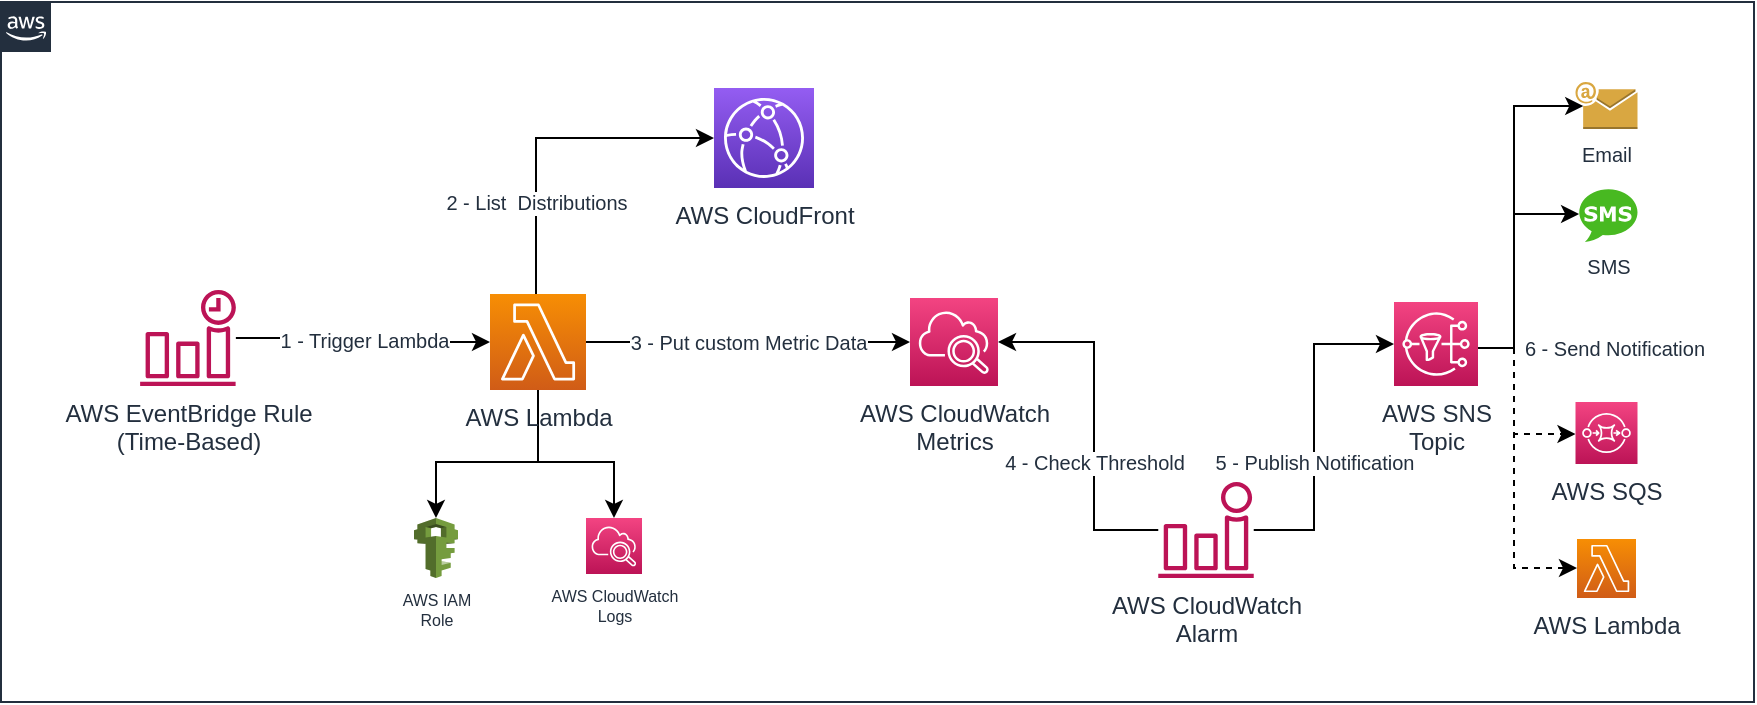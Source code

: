 <mxfile version="14.1.8" type="device" pages="2"><diagram id="MJKhAzpoE2ZVBy4jr5PL" name="accounts"><mxGraphModel dx="1056" dy="1777" grid="1" gridSize="10" guides="1" tooltips="1" connect="1" arrows="1" fold="1" page="1" pageScale="1" pageWidth="850" pageHeight="1100" math="0" shadow="0"><root><mxCell id="0"/><mxCell id="1" parent="0"/><mxCell id="7G6Qd8oyD656pq1kLmSN-3" value="" style="points=[[0,0],[0.25,0],[0.5,0],[0.75,0],[1,0],[1,0.25],[1,0.5],[1,0.75],[1,1],[0.75,1],[0.5,1],[0.25,1],[0,1],[0,0.75],[0,0.5],[0,0.25]];outlineConnect=0;gradientColor=none;html=1;whiteSpace=wrap;fontSize=12;fontStyle=0;shape=mxgraph.aws4.group;grIcon=mxgraph.aws4.group_aws_cloud_alt;strokeColor=#232F3E;fillColor=none;verticalAlign=top;align=left;spacingLeft=30;fontColor=#232F3E;dashed=0;" parent="1" vertex="1"><mxGeometry x="43.5" y="-80" width="876.5" height="350" as="geometry"/></mxCell><mxCell id="x0wVYJt5MhN7FxPyFK4X-3" value="2 - List&amp;nbsp; Distributions" style="edgeStyle=orthogonalEdgeStyle;rounded=0;orthogonalLoop=1;jettySize=auto;html=1;startArrow=none;startFill=0;fontSize=10;fontColor=#232F3E;" edge="1" parent="1" source="x0wVYJt5MhN7FxPyFK4X-1" target="x0wVYJt5MhN7FxPyFK4X-2"><mxGeometry x="-0.449" relative="1" as="geometry"><Array as="points"><mxPoint x="311" y="10"/><mxPoint x="311" y="10"/></Array><mxPoint as="offset"/></mxGeometry></mxCell><mxCell id="x0wVYJt5MhN7FxPyFK4X-5" value="3 - Put custom Metric Data" style="edgeStyle=orthogonalEdgeStyle;rounded=0;orthogonalLoop=1;jettySize=auto;html=1;startArrow=none;startFill=0;fontSize=10;fontColor=#232F3E;" edge="1" parent="1" source="x0wVYJt5MhN7FxPyFK4X-1" target="x0wVYJt5MhN7FxPyFK4X-4"><mxGeometry relative="1" as="geometry"/></mxCell><mxCell id="x0wVYJt5MhN7FxPyFK4X-27" style="edgeStyle=orthogonalEdgeStyle;rounded=0;orthogonalLoop=1;jettySize=auto;html=1;entryX=0.5;entryY=0;entryDx=0;entryDy=0;entryPerimeter=0;startArrow=none;startFill=0;endArrow=classic;endFill=1;fontSize=8;fontColor=#232F3E;" edge="1" parent="1" source="x0wVYJt5MhN7FxPyFK4X-1" target="x0wVYJt5MhN7FxPyFK4X-25"><mxGeometry relative="1" as="geometry"><Array as="points"><mxPoint x="312" y="150"/><mxPoint x="261" y="150"/></Array></mxGeometry></mxCell><mxCell id="x0wVYJt5MhN7FxPyFK4X-29" style="edgeStyle=orthogonalEdgeStyle;rounded=0;orthogonalLoop=1;jettySize=auto;html=1;startArrow=none;startFill=0;endArrow=classic;endFill=1;fontSize=8;fontColor=#232F3E;" edge="1" parent="1" source="x0wVYJt5MhN7FxPyFK4X-1" target="x0wVYJt5MhN7FxPyFK4X-26"><mxGeometry relative="1" as="geometry"><Array as="points"><mxPoint x="312" y="150"/><mxPoint x="350" y="150"/></Array></mxGeometry></mxCell><mxCell id="x0wVYJt5MhN7FxPyFK4X-1" value="AWS Lambda" style="outlineConnect=0;fontColor=#232F3E;gradientColor=#F78E04;gradientDirection=north;fillColor=#D05C17;strokeColor=#ffffff;dashed=0;verticalLabelPosition=bottom;verticalAlign=top;align=center;html=1;fontSize=12;fontStyle=0;aspect=fixed;shape=mxgraph.aws4.resourceIcon;resIcon=mxgraph.aws4.lambda;" vertex="1" parent="1"><mxGeometry x="288" y="66" width="48" height="48" as="geometry"/></mxCell><mxCell id="x0wVYJt5MhN7FxPyFK4X-2" value="AWS CloudFront" style="outlineConnect=0;fontColor=#232F3E;gradientColor=#945DF2;gradientDirection=north;fillColor=#5A30B5;strokeColor=#ffffff;dashed=0;verticalLabelPosition=bottom;verticalAlign=top;align=center;html=1;fontSize=12;fontStyle=0;aspect=fixed;shape=mxgraph.aws4.resourceIcon;resIcon=mxgraph.aws4.cloudfront;" vertex="1" parent="1"><mxGeometry x="400" y="-37.01" width="50" height="50" as="geometry"/></mxCell><mxCell id="x0wVYJt5MhN7FxPyFK4X-9" value="4 - Check Threshold" style="edgeStyle=orthogonalEdgeStyle;rounded=0;orthogonalLoop=1;jettySize=auto;html=1;startArrow=classic;startFill=1;fontSize=10;fontColor=#232F3E;endArrow=none;endFill=0;" edge="1" parent="1" source="x0wVYJt5MhN7FxPyFK4X-4" target="x0wVYJt5MhN7FxPyFK4X-8"><mxGeometry x="0.241" relative="1" as="geometry"><Array as="points"><mxPoint x="590" y="90"/><mxPoint x="590" y="184"/></Array><mxPoint as="offset"/></mxGeometry></mxCell><mxCell id="x0wVYJt5MhN7FxPyFK4X-4" value="AWS CloudWatch&lt;br&gt;Metrics" style="outlineConnect=0;fontColor=#232F3E;gradientColor=#F34482;gradientDirection=north;fillColor=#BC1356;strokeColor=#ffffff;dashed=0;verticalLabelPosition=bottom;verticalAlign=top;align=center;html=1;fontSize=12;fontStyle=0;aspect=fixed;shape=mxgraph.aws4.resourceIcon;resIcon=mxgraph.aws4.cloudwatch_2;" vertex="1" parent="1"><mxGeometry x="498" y="68" width="44" height="44" as="geometry"/></mxCell><mxCell id="x0wVYJt5MhN7FxPyFK4X-7" value="1 - Trigger Lambda" style="edgeStyle=orthogonalEdgeStyle;rounded=0;orthogonalLoop=1;jettySize=auto;html=1;startArrow=none;startFill=0;fontSize=10;fontColor=#232F3E;" edge="1" parent="1" source="x0wVYJt5MhN7FxPyFK4X-6" target="x0wVYJt5MhN7FxPyFK4X-1"><mxGeometry relative="1" as="geometry"/></mxCell><mxCell id="x0wVYJt5MhN7FxPyFK4X-6" value="AWS EventBridge Rule &lt;br&gt;(Time-Based)" style="outlineConnect=0;fontColor=#232F3E;gradientColor=none;fillColor=#BC1356;strokeColor=none;dashed=0;verticalLabelPosition=bottom;verticalAlign=top;align=center;html=1;fontSize=12;fontStyle=0;aspect=fixed;pointerEvents=1;shape=mxgraph.aws4.event_time_based;" vertex="1" parent="1"><mxGeometry x="113" y="64" width="48" height="48" as="geometry"/></mxCell><mxCell id="x0wVYJt5MhN7FxPyFK4X-15" value="5 - Publish Notification" style="edgeStyle=orthogonalEdgeStyle;rounded=0;orthogonalLoop=1;jettySize=auto;html=1;startArrow=none;startFill=0;endArrow=classic;endFill=1;fontSize=10;fontColor=#232F3E;" edge="1" parent="1" source="x0wVYJt5MhN7FxPyFK4X-8" target="x0wVYJt5MhN7FxPyFK4X-12"><mxGeometry x="-0.214" relative="1" as="geometry"><Array as="points"><mxPoint x="700" y="184"/><mxPoint x="700" y="91"/></Array><mxPoint as="offset"/></mxGeometry></mxCell><mxCell id="x0wVYJt5MhN7FxPyFK4X-8" value="AWS CloudWatch&lt;br&gt;Alarm" style="outlineConnect=0;fontColor=#232F3E;gradientColor=none;fillColor=#BC1356;strokeColor=none;dashed=0;verticalLabelPosition=bottom;verticalAlign=top;align=center;html=1;fontSize=12;fontStyle=0;aspect=fixed;pointerEvents=1;shape=mxgraph.aws4.alarm;" vertex="1" parent="1"><mxGeometry x="622" y="160" width="48" height="48" as="geometry"/></mxCell><mxCell id="x0wVYJt5MhN7FxPyFK4X-21" style="edgeStyle=orthogonalEdgeStyle;rounded=0;orthogonalLoop=1;jettySize=auto;html=1;entryX=0.125;entryY=0.51;entryDx=0;entryDy=0;entryPerimeter=0;startArrow=none;startFill=0;endArrow=classic;endFill=1;fontSize=10;fontColor=#232F3E;" edge="1" parent="1" target="x0wVYJt5MhN7FxPyFK4X-16"><mxGeometry relative="1" as="geometry"><mxPoint x="782" y="93" as="sourcePoint"/><Array as="points"><mxPoint x="800" y="93"/><mxPoint x="800" y="-28"/></Array></mxGeometry></mxCell><mxCell id="x0wVYJt5MhN7FxPyFK4X-22" style="edgeStyle=orthogonalEdgeStyle;rounded=0;orthogonalLoop=1;jettySize=auto;html=1;startArrow=none;startFill=0;endArrow=classic;endFill=1;fontSize=10;fontColor=#232F3E;" edge="1" parent="1" target="x0wVYJt5MhN7FxPyFK4X-17"><mxGeometry relative="1" as="geometry"><mxPoint x="782" y="93" as="sourcePoint"/><Array as="points"><mxPoint x="800" y="93"/><mxPoint x="800" y="26"/></Array></mxGeometry></mxCell><mxCell id="x0wVYJt5MhN7FxPyFK4X-23" style="edgeStyle=orthogonalEdgeStyle;rounded=0;orthogonalLoop=1;jettySize=auto;html=1;startArrow=none;startFill=0;endArrow=classic;endFill=1;fontSize=10;fontColor=#232F3E;dashed=1;" edge="1" parent="1" target="x0wVYJt5MhN7FxPyFK4X-18"><mxGeometry relative="1" as="geometry"><mxPoint x="782" y="93" as="sourcePoint"/><Array as="points"><mxPoint x="800" y="93"/><mxPoint x="800" y="136"/></Array></mxGeometry></mxCell><mxCell id="x0wVYJt5MhN7FxPyFK4X-24" value="6 - Send Notification" style="edgeStyle=orthogonalEdgeStyle;rounded=0;orthogonalLoop=1;jettySize=auto;html=1;dashed=1;startArrow=none;startFill=0;endArrow=classic;endFill=1;fontSize=10;fontColor=#232F3E;" edge="1" parent="1"><mxGeometry x="-0.774" y="50" relative="1" as="geometry"><mxPoint x="782" y="93" as="sourcePoint"/><mxPoint x="831.5" y="203" as="targetPoint"/><Array as="points"><mxPoint x="800" y="93"/><mxPoint x="800" y="203"/></Array><mxPoint as="offset"/></mxGeometry></mxCell><mxCell id="x0wVYJt5MhN7FxPyFK4X-12" value="AWS SNS&lt;br&gt;Topic" style="outlineConnect=0;fontColor=#232F3E;gradientColor=#F34482;gradientDirection=north;fillColor=#BC1356;strokeColor=#ffffff;dashed=0;verticalLabelPosition=bottom;verticalAlign=top;align=center;html=1;fontSize=12;fontStyle=0;aspect=fixed;shape=mxgraph.aws4.resourceIcon;resIcon=mxgraph.aws4.sns;" vertex="1" parent="1"><mxGeometry x="740" y="70" width="42" height="42" as="geometry"/></mxCell><mxCell id="x0wVYJt5MhN7FxPyFK4X-16" value="Email" style="outlineConnect=0;dashed=0;verticalLabelPosition=bottom;verticalAlign=top;align=center;html=1;shape=mxgraph.aws3.email;fillColor=#D9A741;gradientColor=none;fontSize=10;fontColor=#232F3E;" vertex="1" parent="1"><mxGeometry x="830.75" y="-40" width="31" height="23.54" as="geometry"/></mxCell><mxCell id="x0wVYJt5MhN7FxPyFK4X-17" value="SMS" style="dashed=0;outlineConnect=0;html=1;align=center;labelPosition=center;verticalLabelPosition=bottom;verticalAlign=top;shape=mxgraph.weblogos.sms;fillColor=#48B921;strokeColor=none;fontSize=10;fontColor=#232F3E;" vertex="1" parent="1"><mxGeometry x="832.55" y="12.99" width="29.2" height="27.01" as="geometry"/></mxCell><mxCell id="x0wVYJt5MhN7FxPyFK4X-18" value="AWS SQS" style="outlineConnect=0;fontColor=#232F3E;gradientColor=#F34482;gradientDirection=north;fillColor=#BC1356;strokeColor=#ffffff;dashed=0;verticalLabelPosition=bottom;verticalAlign=top;align=center;html=1;fontSize=12;fontStyle=0;aspect=fixed;shape=mxgraph.aws4.resourceIcon;resIcon=mxgraph.aws4.sqs;" vertex="1" parent="1"><mxGeometry x="830.75" y="120" width="31" height="31" as="geometry"/></mxCell><mxCell id="x0wVYJt5MhN7FxPyFK4X-19" value="AWS Lambda" style="outlineConnect=0;fontColor=#232F3E;gradientColor=#F78E04;gradientDirection=north;fillColor=#D05C17;strokeColor=#ffffff;dashed=0;verticalLabelPosition=bottom;verticalAlign=top;align=center;html=1;fontSize=12;fontStyle=0;aspect=fixed;shape=mxgraph.aws4.resourceIcon;resIcon=mxgraph.aws4.lambda;" vertex="1" parent="1"><mxGeometry x="831.5" y="188.5" width="29.5" height="29.5" as="geometry"/></mxCell><mxCell id="x0wVYJt5MhN7FxPyFK4X-25" value="AWS IAM &lt;br&gt;Role" style="outlineConnect=0;dashed=0;verticalLabelPosition=bottom;verticalAlign=top;align=center;html=1;shape=mxgraph.aws3.iam;fillColor=#759C3E;gradientColor=none;fontSize=8;fontColor=#232F3E;" vertex="1" parent="1"><mxGeometry x="250" y="178" width="22" height="30" as="geometry"/></mxCell><mxCell id="x0wVYJt5MhN7FxPyFK4X-26" value="AWS CloudWatch&lt;br style=&quot;font-size: 8px;&quot;&gt;Logs" style="outlineConnect=0;fontColor=#232F3E;gradientColor=#F34482;gradientDirection=north;fillColor=#BC1356;strokeColor=#ffffff;dashed=0;verticalLabelPosition=bottom;verticalAlign=top;align=center;html=1;fontSize=8;fontStyle=0;aspect=fixed;shape=mxgraph.aws4.resourceIcon;resIcon=mxgraph.aws4.cloudwatch_2;" vertex="1" parent="1"><mxGeometry x="336" y="178" width="28" height="28" as="geometry"/></mxCell></root></mxGraphModel></diagram><diagram id="X88Tmv-BBEXxssTPzHwx" name="Page-2"><mxGraphModel dx="1056" dy="1777" grid="1" gridSize="10" guides="1" tooltips="1" connect="1" arrows="1" fold="1" page="1" pageScale="1" pageWidth="850" pageHeight="1100" math="0" shadow="0"><root><mxCell id="_-BvdQYRpF1nRicgvLhL-0"/><mxCell id="_-BvdQYRpF1nRicgvLhL-1" parent="_-BvdQYRpF1nRicgvLhL-0"/><mxCell id="E4WyfP-cvAKBWKuN70XA-0" value="contactcenter-ops&amp;nbsp;&lt;br&gt;497586052227" style="points=[[0,0],[0.25,0],[0.5,0],[0.75,0],[1,0],[1,0.25],[1,0.5],[1,0.75],[1,1],[0.75,1],[0.5,1],[0.25,1],[0,1],[0,0.75],[0,0.5],[0,0.25]];outlineConnect=0;gradientColor=none;html=1;whiteSpace=wrap;fontSize=12;fontStyle=0;shape=mxgraph.aws4.group;grIcon=mxgraph.aws4.group_aws_cloud_alt;strokeColor=#232F3E;fillColor=none;verticalAlign=top;align=left;spacingLeft=30;fontColor=#232F3E;dashed=0;" vertex="1" parent="_-BvdQYRpF1nRicgvLhL-1"><mxGeometry x="43.5" y="-180" width="1016.5" height="990" as="geometry"/></mxCell><mxCell id="E4WyfP-cvAKBWKuN70XA-1" value="VPC" style="points=[[0,0],[0.25,0],[0.5,0],[0.75,0],[1,0],[1,0.25],[1,0.5],[1,0.75],[1,1],[0.75,1],[0.5,1],[0.25,1],[0,1],[0,0.75],[0,0.5],[0,0.25]];outlineConnect=0;gradientColor=none;html=1;whiteSpace=wrap;fontSize=12;fontStyle=0;shape=mxgraph.aws4.group;grIcon=mxgraph.aws4.group_vpc;strokeColor=#248814;fillColor=none;verticalAlign=top;align=left;spacingLeft=30;fontColor=#AAB7B8;dashed=0;" vertex="1" parent="_-BvdQYRpF1nRicgvLhL-1"><mxGeometry x="70" y="-130" width="970" height="920" as="geometry"/></mxCell><mxCell id="E4WyfP-cvAKBWKuN70XA-2" value="App subnet&lt;br&gt;&lt;span title=&quot;sae1-az1&quot;&gt;10.20.32.0/22&lt;/span&gt;" style="points=[[0,0],[0.25,0],[0.5,0],[0.75,0],[1,0],[1,0.25],[1,0.5],[1,0.75],[1,1],[0.75,1],[0.5,1],[0.25,1],[0,1],[0,0.75],[0,0.5],[0,0.25]];outlineConnect=0;gradientColor=none;html=1;whiteSpace=wrap;fontSize=12;fontStyle=0;shape=mxgraph.aws4.group;grIcon=mxgraph.aws4.group_security_group;grStroke=0;strokeColor=#147EBA;fillColor=#E6F2F8;verticalAlign=top;align=left;spacingLeft=30;fontColor=#147EBA;dashed=0;" vertex="1" parent="_-BvdQYRpF1nRicgvLhL-1"><mxGeometry x="118" y="-80" width="402" height="130" as="geometry"/></mxCell><mxCell id="E4WyfP-cvAKBWKuN70XA-3" value="Voz Streaming subnet&lt;br&gt;&lt;span title=&quot;sae1-az1&quot;&gt;10.20.36.0/23&lt;/span&gt;" style="points=[[0,0],[0.25,0],[0.5,0],[0.75,0],[1,0],[1,0.25],[1,0.5],[1,0.75],[1,1],[0.75,1],[0.5,1],[0.25,1],[0,1],[0,0.75],[0,0.5],[0,0.25]];outlineConnect=0;gradientColor=none;html=1;whiteSpace=wrap;fontSize=12;fontStyle=0;shape=mxgraph.aws4.group;grIcon=mxgraph.aws4.group_security_group;grStroke=0;strokeColor=#147EBA;fillColor=#E6F2F8;verticalAlign=top;align=left;spacingLeft=30;fontColor=#147EBA;dashed=0;" vertex="1" parent="_-BvdQYRpF1nRicgvLhL-1"><mxGeometry x="121.5" y="55.01" width="398.5" height="120" as="geometry"/></mxCell><mxCell id="E4WyfP-cvAKBWKuN70XA-4" value="Voz Service subnet&lt;br&gt;&lt;span title=&quot;sae1-az1&quot;&gt;10.20.38.0/24&lt;/span&gt;" style="points=[[0,0],[0.25,0],[0.5,0],[0.75,0],[1,0],[1,0.25],[1,0.5],[1,0.75],[1,1],[0.75,1],[0.5,1],[0.25,1],[0,1],[0,0.75],[0,0.5],[0,0.25]];outlineConnect=0;gradientColor=none;html=1;whiteSpace=wrap;fontSize=12;fontStyle=0;shape=mxgraph.aws4.group;grIcon=mxgraph.aws4.group_security_group;grStroke=0;strokeColor=#147EBA;fillColor=#E6F2F8;verticalAlign=top;align=left;spacingLeft=30;fontColor=#147EBA;dashed=0;" vertex="1" parent="_-BvdQYRpF1nRicgvLhL-1"><mxGeometry x="119.5" y="180" width="400.5" height="120" as="geometry"/></mxCell><mxCell id="E4WyfP-cvAKBWKuN70XA-5" value="App subnet&lt;br&gt;&lt;span title=&quot;sae1-az1&quot;&gt;10.20.40.0/22&lt;/span&gt;" style="points=[[0,0],[0.25,0],[0.5,0],[0.75,0],[1,0],[1,0.25],[1,0.5],[1,0.75],[1,1],[0.75,1],[0.5,1],[0.25,1],[0,1],[0,0.75],[0,0.5],[0,0.25]];outlineConnect=0;gradientColor=none;html=1;whiteSpace=wrap;fontSize=12;fontStyle=0;shape=mxgraph.aws4.group;grIcon=mxgraph.aws4.group_security_group;grStroke=0;strokeColor=#147EBA;fillColor=#E6F2F8;verticalAlign=top;align=left;spacingLeft=30;fontColor=#147EBA;dashed=0;" vertex="1" parent="_-BvdQYRpF1nRicgvLhL-1"><mxGeometry x="600" y="-80" width="402" height="130" as="geometry"/></mxCell><mxCell id="E4WyfP-cvAKBWKuN70XA-6" value="Voz Streaming subnet&lt;br&gt;&lt;span title=&quot;sae1-az1&quot;&gt;10.20.44.0/23&lt;/span&gt;" style="points=[[0,0],[0.25,0],[0.5,0],[0.75,0],[1,0],[1,0.25],[1,0.5],[1,0.75],[1,1],[0.75,1],[0.5,1],[0.25,1],[0,1],[0,0.75],[0,0.5],[0,0.25]];outlineConnect=0;gradientColor=none;html=1;whiteSpace=wrap;fontSize=12;fontStyle=0;shape=mxgraph.aws4.group;grIcon=mxgraph.aws4.group_security_group;grStroke=0;strokeColor=#147EBA;fillColor=#E6F2F8;verticalAlign=top;align=left;spacingLeft=30;fontColor=#147EBA;dashed=0;" vertex="1" parent="_-BvdQYRpF1nRicgvLhL-1"><mxGeometry x="600" y="55.01" width="398.5" height="120" as="geometry"/></mxCell><mxCell id="E4WyfP-cvAKBWKuN70XA-7" value="Voz Service subnet&lt;br&gt;&lt;span title=&quot;sae1-az1&quot;&gt;10.20.38.0/24&lt;/span&gt;" style="points=[[0,0],[0.25,0],[0.5,0],[0.75,0],[1,0],[1,0.25],[1,0.5],[1,0.75],[1,1],[0.75,1],[0.5,1],[0.25,1],[0,1],[0,0.75],[0,0.5],[0,0.25]];outlineConnect=0;gradientColor=none;html=1;whiteSpace=wrap;fontSize=12;fontStyle=0;shape=mxgraph.aws4.group;grIcon=mxgraph.aws4.group_security_group;grStroke=0;strokeColor=#147EBA;fillColor=#E6F2F8;verticalAlign=top;align=left;spacingLeft=30;fontColor=#147EBA;dashed=0;" vertex="1" parent="_-BvdQYRpF1nRicgvLhL-1"><mxGeometry x="599.75" y="180" width="400.5" height="120" as="geometry"/></mxCell><mxCell id="E4WyfP-cvAKBWKuN70XA-8" value="S3 Bucket" style="outlineConnect=0;dashed=0;verticalLabelPosition=bottom;verticalAlign=top;align=center;html=1;shape=mxgraph.aws3.bucket;fillColor=#E05243;gradientColor=none;fontSize=10;fontColor=#000000;" vertex="1" parent="_-BvdQYRpF1nRicgvLhL-1"><mxGeometry x="180" y="440" width="36.5" height="40.22" as="geometry"/></mxCell></root></mxGraphModel></diagram></mxfile>